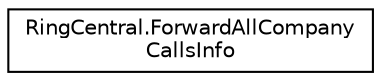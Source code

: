 digraph "Graphical Class Hierarchy"
{
 // LATEX_PDF_SIZE
  edge [fontname="Helvetica",fontsize="10",labelfontname="Helvetica",labelfontsize="10"];
  node [fontname="Helvetica",fontsize="10",shape=record];
  rankdir="LR";
  Node0 [label="RingCentral.ForwardAllCompany\lCallsInfo",height=0.2,width=0.4,color="black", fillcolor="white", style="filled",URL="$classRingCentral_1_1ForwardAllCompanyCallsInfo.html",tooltip=" "];
}

